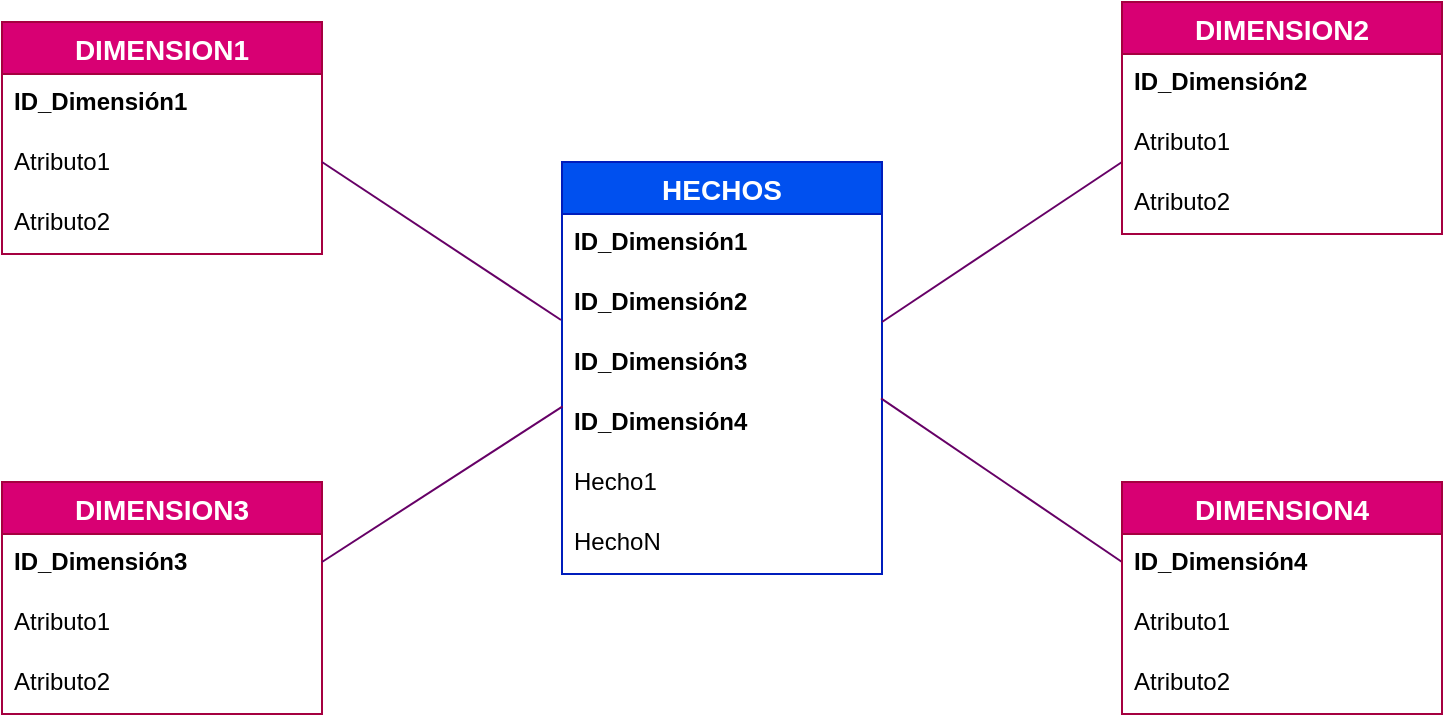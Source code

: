 <mxfile version="20.3.3" type="github">
  <diagram id="3mXhcXMTkiGdqm0vBG_W" name="Página-1">
    <mxGraphModel dx="1038" dy="481" grid="1" gridSize="10" guides="1" tooltips="1" connect="1" arrows="1" fold="1" page="1" pageScale="1" pageWidth="1169" pageHeight="827" math="0" shadow="0">
      <root>
        <mxCell id="0" />
        <mxCell id="1" parent="0" />
        <mxCell id="Lz5ykbtThU0VcmX8xn6U-53" value="HECHOS" style="swimlane;fontStyle=1;childLayout=stackLayout;horizontal=1;startSize=26;horizontalStack=0;resizeParent=1;resizeParentMax=0;resizeLast=0;collapsible=1;marginBottom=0;align=center;fontSize=14;fillColor=#0050ef;strokeColor=#001DBC;fontColor=#ffffff;" parent="1" vertex="1">
          <mxGeometry x="440" y="400" width="160" height="206" as="geometry" />
        </mxCell>
        <mxCell id="Lz5ykbtThU0VcmX8xn6U-54" value="ID_Dimensión1" style="text;strokeColor=none;fillColor=none;spacingLeft=4;spacingRight=4;overflow=hidden;rotatable=0;points=[[0,0.5],[1,0.5]];portConstraint=eastwest;fontSize=12;fontStyle=1" parent="Lz5ykbtThU0VcmX8xn6U-53" vertex="1">
          <mxGeometry y="26" width="160" height="30" as="geometry" />
        </mxCell>
        <mxCell id="Lz5ykbtThU0VcmX8xn6U-57" value="ID_Dimensión2" style="text;strokeColor=none;fillColor=none;spacingLeft=4;spacingRight=4;overflow=hidden;rotatable=0;points=[[0,0.5],[1,0.5]];portConstraint=eastwest;fontSize=12;fontStyle=1" parent="Lz5ykbtThU0VcmX8xn6U-53" vertex="1">
          <mxGeometry y="56" width="160" height="30" as="geometry" />
        </mxCell>
        <mxCell id="Lz5ykbtThU0VcmX8xn6U-58" value="ID_Dimensión3" style="text;strokeColor=none;fillColor=none;spacingLeft=4;spacingRight=4;overflow=hidden;rotatable=0;points=[[0,0.5],[1,0.5]];portConstraint=eastwest;fontSize=12;fontStyle=1" parent="Lz5ykbtThU0VcmX8xn6U-53" vertex="1">
          <mxGeometry y="86" width="160" height="30" as="geometry" />
        </mxCell>
        <mxCell id="Lz5ykbtThU0VcmX8xn6U-61" value="ID_Dimensión4" style="text;strokeColor=none;fillColor=none;spacingLeft=4;spacingRight=4;overflow=hidden;rotatable=0;points=[[0,0.5],[1,0.5]];portConstraint=eastwest;fontSize=12;fontStyle=1" parent="Lz5ykbtThU0VcmX8xn6U-53" vertex="1">
          <mxGeometry y="116" width="160" height="30" as="geometry" />
        </mxCell>
        <mxCell id="Lz5ykbtThU0VcmX8xn6U-59" value="Hecho1" style="text;strokeColor=none;fillColor=none;spacingLeft=4;spacingRight=4;overflow=hidden;rotatable=0;points=[[0,0.5],[1,0.5]];portConstraint=eastwest;fontSize=12;" parent="Lz5ykbtThU0VcmX8xn6U-53" vertex="1">
          <mxGeometry y="146" width="160" height="30" as="geometry" />
        </mxCell>
        <mxCell id="Lz5ykbtThU0VcmX8xn6U-60" value="HechoN" style="text;strokeColor=none;fillColor=none;spacingLeft=4;spacingRight=4;overflow=hidden;rotatable=0;points=[[0,0.5],[1,0.5]];portConstraint=eastwest;fontSize=12;" parent="Lz5ykbtThU0VcmX8xn6U-53" vertex="1">
          <mxGeometry y="176" width="160" height="30" as="geometry" />
        </mxCell>
        <mxCell id="Lz5ykbtThU0VcmX8xn6U-62" value="DIMENSION1" style="swimlane;fontStyle=1;childLayout=stackLayout;horizontal=1;startSize=26;horizontalStack=0;resizeParent=1;resizeParentMax=0;resizeLast=0;collapsible=1;marginBottom=0;align=center;fontSize=14;fillColor=#d80073;strokeColor=#A50040;fontColor=#ffffff;" parent="1" vertex="1">
          <mxGeometry x="160" y="330" width="160" height="116" as="geometry" />
        </mxCell>
        <mxCell id="Lz5ykbtThU0VcmX8xn6U-63" value="ID_Dimensión1" style="text;strokeColor=none;fillColor=none;spacingLeft=4;spacingRight=4;overflow=hidden;rotatable=0;points=[[0,0.5],[1,0.5]];portConstraint=eastwest;fontSize=12;fontStyle=1;labelBorderColor=none;fontColor=default;" parent="Lz5ykbtThU0VcmX8xn6U-62" vertex="1">
          <mxGeometry y="26" width="160" height="30" as="geometry" />
        </mxCell>
        <mxCell id="Lz5ykbtThU0VcmX8xn6U-67" value="Atributo1" style="text;strokeColor=none;fillColor=none;spacingLeft=4;spacingRight=4;overflow=hidden;rotatable=0;points=[[0,0.5],[1,0.5]];portConstraint=eastwest;fontSize=12;html=1;" parent="Lz5ykbtThU0VcmX8xn6U-62" vertex="1">
          <mxGeometry y="56" width="160" height="30" as="geometry" />
        </mxCell>
        <mxCell id="Lz5ykbtThU0VcmX8xn6U-68" value="Atributo2" style="text;strokeColor=none;fillColor=none;spacingLeft=4;spacingRight=4;overflow=hidden;rotatable=0;points=[[0,0.5],[1,0.5]];portConstraint=eastwest;fontSize=12;" parent="Lz5ykbtThU0VcmX8xn6U-62" vertex="1">
          <mxGeometry y="86" width="160" height="30" as="geometry" />
        </mxCell>
        <mxCell id="Lz5ykbtThU0VcmX8xn6U-77" value="DIMENSION3" style="swimlane;fontStyle=1;childLayout=stackLayout;horizontal=1;startSize=26;horizontalStack=0;resizeParent=1;resizeParentMax=0;resizeLast=0;collapsible=1;marginBottom=0;align=center;fontSize=14;fillColor=#d80073;strokeColor=#A50040;fontColor=#ffffff;" parent="1" vertex="1">
          <mxGeometry x="160" y="560" width="160" height="116" as="geometry" />
        </mxCell>
        <mxCell id="Lz5ykbtThU0VcmX8xn6U-78" value="ID_Dimensión3" style="text;strokeColor=none;fillColor=none;spacingLeft=4;spacingRight=4;overflow=hidden;rotatable=0;points=[[0,0.5],[1,0.5]];portConstraint=eastwest;fontSize=12;fontStyle=1" parent="Lz5ykbtThU0VcmX8xn6U-77" vertex="1">
          <mxGeometry y="26" width="160" height="30" as="geometry" />
        </mxCell>
        <mxCell id="Lz5ykbtThU0VcmX8xn6U-79" value="Atributo1" style="text;strokeColor=none;fillColor=none;spacingLeft=4;spacingRight=4;overflow=hidden;rotatable=0;points=[[0,0.5],[1,0.5]];portConstraint=eastwest;fontSize=12;" parent="Lz5ykbtThU0VcmX8xn6U-77" vertex="1">
          <mxGeometry y="56" width="160" height="30" as="geometry" />
        </mxCell>
        <mxCell id="Lz5ykbtThU0VcmX8xn6U-80" value="Atributo2" style="text;strokeColor=none;fillColor=none;spacingLeft=4;spacingRight=4;overflow=hidden;rotatable=0;points=[[0,0.5],[1,0.5]];portConstraint=eastwest;fontSize=12;" parent="Lz5ykbtThU0VcmX8xn6U-77" vertex="1">
          <mxGeometry y="86" width="160" height="30" as="geometry" />
        </mxCell>
        <mxCell id="Lz5ykbtThU0VcmX8xn6U-85" value="" style="endArrow=none;html=1;fontColor=#0000CC;strokeColor=#660066;rounded=0;" parent="1" edge="1">
          <mxGeometry relative="1" as="geometry">
            <mxPoint x="600" y="480" as="sourcePoint" />
            <mxPoint x="720" y="400" as="targetPoint" />
          </mxGeometry>
        </mxCell>
        <mxCell id="Lz5ykbtThU0VcmX8xn6U-87" value="" style="endArrow=none;html=1;fontColor=#0000CC;entryX=0.002;entryY=0.207;entryDx=0;entryDy=0;entryPerimeter=0;strokeColor=#660066;rounded=0;" parent="1" target="Lz5ykbtThU0VcmX8xn6U-61" edge="1">
          <mxGeometry relative="1" as="geometry">
            <mxPoint x="320" y="600" as="sourcePoint" />
            <mxPoint x="478.72" y="540" as="targetPoint" />
          </mxGeometry>
        </mxCell>
        <mxCell id="Lz5ykbtThU0VcmX8xn6U-88" value="" style="endArrow=none;html=1;fontColor=#0000CC;strokeColor=#660066;rounded=0;exitX=0.997;exitY=0.073;exitDx=0;exitDy=0;exitPerimeter=0;" parent="1" source="Lz5ykbtThU0VcmX8xn6U-61" edge="1">
          <mxGeometry relative="1" as="geometry">
            <mxPoint x="610" y="490" as="sourcePoint" />
            <mxPoint x="720" y="600" as="targetPoint" />
          </mxGeometry>
        </mxCell>
        <mxCell id="Lz5ykbtThU0VcmX8xn6U-89" value="" style="endArrow=none;html=1;fontColor=#0000CC;entryX=-0.003;entryY=0.767;entryDx=0;entryDy=0;entryPerimeter=0;strokeColor=#660066;rounded=0;" parent="1" target="Lz5ykbtThU0VcmX8xn6U-57" edge="1">
          <mxGeometry relative="1" as="geometry">
            <mxPoint x="320" y="400" as="sourcePoint" />
            <mxPoint x="450.32" y="532.21" as="targetPoint" />
          </mxGeometry>
        </mxCell>
        <mxCell id="T5h-EHfrxAwlZzFsEZH6-26" value="DIMENSION2" style="swimlane;fontStyle=1;childLayout=stackLayout;horizontal=1;startSize=26;horizontalStack=0;resizeParent=1;resizeParentMax=0;resizeLast=0;collapsible=1;marginBottom=0;align=center;fontSize=14;fillColor=#d80073;strokeColor=#A50040;fontColor=#ffffff;" parent="1" vertex="1">
          <mxGeometry x="720" y="320" width="160" height="116" as="geometry" />
        </mxCell>
        <mxCell id="T5h-EHfrxAwlZzFsEZH6-27" value="ID_Dimensión2" style="text;strokeColor=none;fillColor=none;spacingLeft=4;spacingRight=4;overflow=hidden;rotatable=0;points=[[0,0.5],[1,0.5]];portConstraint=eastwest;fontSize=12;fontStyle=1;labelBorderColor=none;fontColor=default;" parent="T5h-EHfrxAwlZzFsEZH6-26" vertex="1">
          <mxGeometry y="26" width="160" height="30" as="geometry" />
        </mxCell>
        <mxCell id="T5h-EHfrxAwlZzFsEZH6-28" value="Atributo1" style="text;strokeColor=none;fillColor=none;spacingLeft=4;spacingRight=4;overflow=hidden;rotatable=0;points=[[0,0.5],[1,0.5]];portConstraint=eastwest;fontSize=12;html=1;" parent="T5h-EHfrxAwlZzFsEZH6-26" vertex="1">
          <mxGeometry y="56" width="160" height="30" as="geometry" />
        </mxCell>
        <mxCell id="T5h-EHfrxAwlZzFsEZH6-29" value="Atributo2" style="text;strokeColor=none;fillColor=none;spacingLeft=4;spacingRight=4;overflow=hidden;rotatable=0;points=[[0,0.5],[1,0.5]];portConstraint=eastwest;fontSize=12;" parent="T5h-EHfrxAwlZzFsEZH6-26" vertex="1">
          <mxGeometry y="86" width="160" height="30" as="geometry" />
        </mxCell>
        <mxCell id="T5h-EHfrxAwlZzFsEZH6-30" value="DIMENSION4" style="swimlane;fontStyle=1;childLayout=stackLayout;horizontal=1;startSize=26;horizontalStack=0;resizeParent=1;resizeParentMax=0;resizeLast=0;collapsible=1;marginBottom=0;align=center;fontSize=14;fillColor=#d80073;strokeColor=#A50040;fontColor=#ffffff;" parent="1" vertex="1">
          <mxGeometry x="720" y="560" width="160" height="116" as="geometry" />
        </mxCell>
        <mxCell id="T5h-EHfrxAwlZzFsEZH6-31" value="ID_Dimensión4" style="text;strokeColor=none;fillColor=none;spacingLeft=4;spacingRight=4;overflow=hidden;rotatable=0;points=[[0,0.5],[1,0.5]];portConstraint=eastwest;fontSize=12;fontStyle=1;labelBorderColor=none;fontColor=default;" parent="T5h-EHfrxAwlZzFsEZH6-30" vertex="1">
          <mxGeometry y="26" width="160" height="30" as="geometry" />
        </mxCell>
        <mxCell id="T5h-EHfrxAwlZzFsEZH6-32" value="Atributo1" style="text;strokeColor=none;fillColor=none;spacingLeft=4;spacingRight=4;overflow=hidden;rotatable=0;points=[[0,0.5],[1,0.5]];portConstraint=eastwest;fontSize=12;html=1;" parent="T5h-EHfrxAwlZzFsEZH6-30" vertex="1">
          <mxGeometry y="56" width="160" height="30" as="geometry" />
        </mxCell>
        <mxCell id="T5h-EHfrxAwlZzFsEZH6-33" value="Atributo2" style="text;strokeColor=none;fillColor=none;spacingLeft=4;spacingRight=4;overflow=hidden;rotatable=0;points=[[0,0.5],[1,0.5]];portConstraint=eastwest;fontSize=12;" parent="T5h-EHfrxAwlZzFsEZH6-30" vertex="1">
          <mxGeometry y="86" width="160" height="30" as="geometry" />
        </mxCell>
      </root>
    </mxGraphModel>
  </diagram>
</mxfile>
